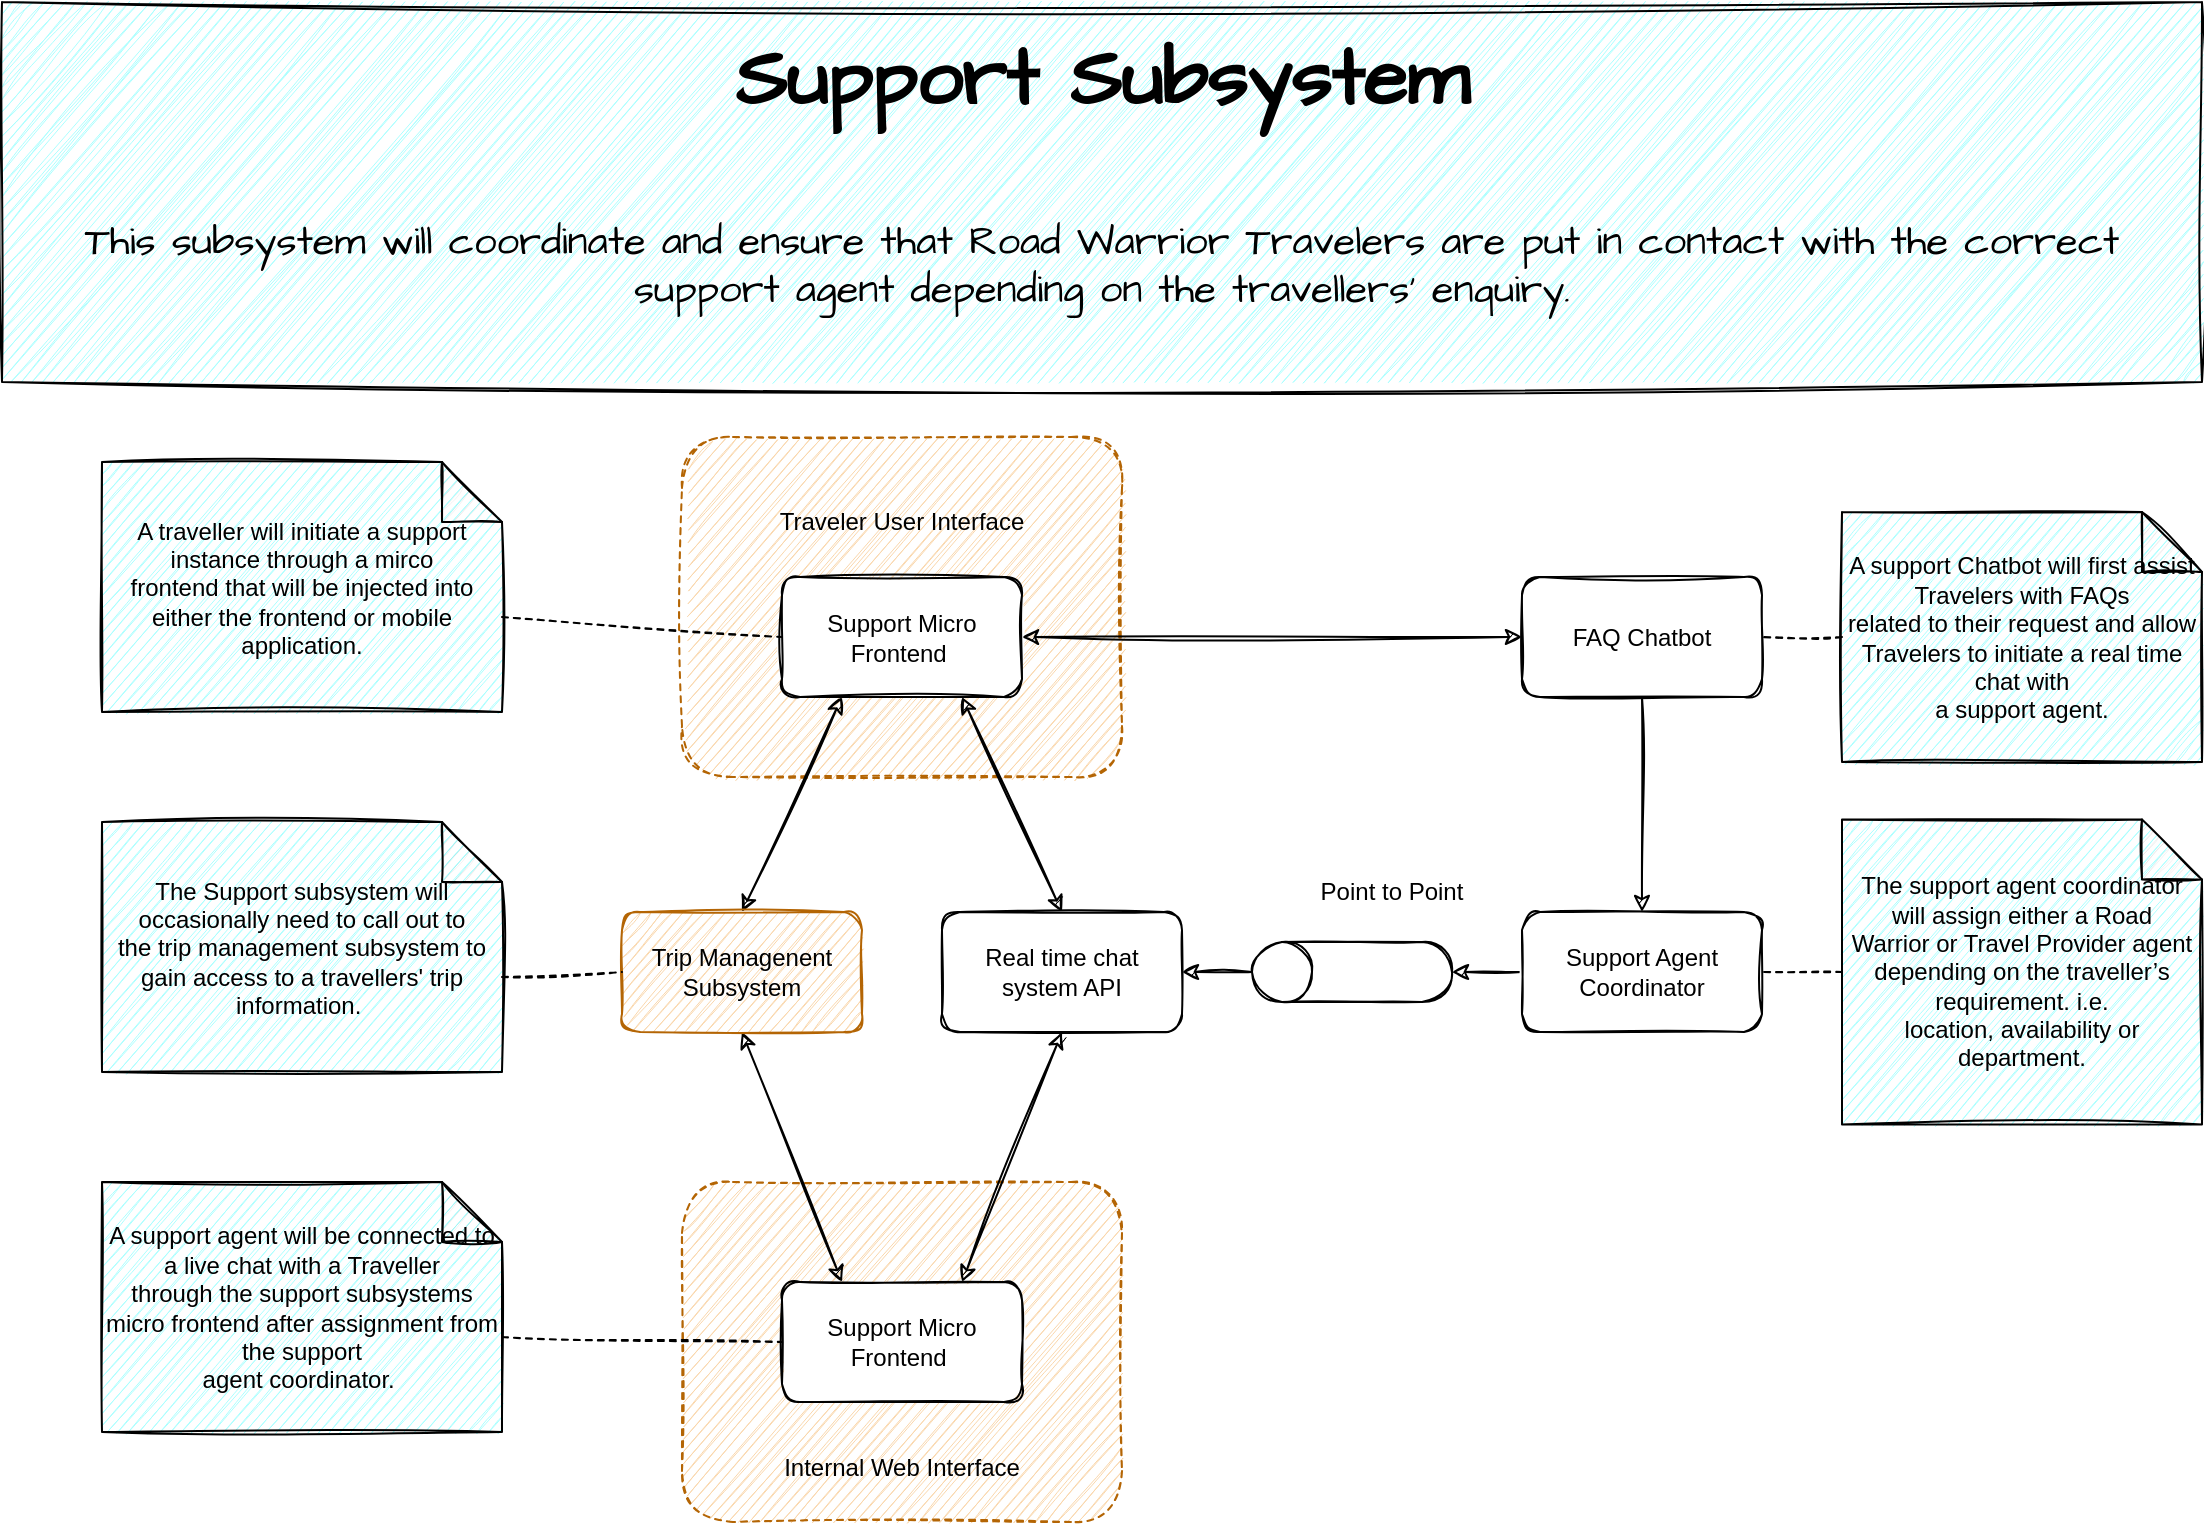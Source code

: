 <mxfile version="21.6.8" type="device">
  <diagram name="Page-1" id="iaMmfLkFWlHhySMgeEFM">
    <mxGraphModel dx="2307" dy="877" grid="1" gridSize="10" guides="1" tooltips="1" connect="1" arrows="1" fold="1" page="1" pageScale="1" pageWidth="827" pageHeight="1169" math="0" shadow="0">
      <root>
        <mxCell id="0" />
        <mxCell id="1" parent="0" />
        <mxCell id="H59ljtGWUlVFBmVZXc05-3" value="&lt;font style=&quot;font-size: 40px;&quot;&gt;&lt;b&gt;Support Subsystem&lt;/b&gt;&lt;br&gt;&lt;/font&gt;&lt;br&gt;&lt;p class=&quot;MsoNormal&quot;&gt;This subsystem will coordinate and ensure that Road Warrior Travelers are put in contact with the correct support agent depending on the travellers’ enquiry.&lt;/p&gt;" style="rounded=0;whiteSpace=wrap;html=1;hachureGap=4;jiggle=2;curveFitting=1;fontFamily=Architects Daughter;fontSource=https%3A%2F%2Ffonts.googleapis.com%2Fcss%3Ffamily%3DArchitects%2BDaughter;fontSize=20;fillColor=#ABFFFF;sketch=1;" parent="1" vertex="1">
          <mxGeometry x="-810" y="100" width="1100" height="190" as="geometry" />
        </mxCell>
        <mxCell id="H59ljtGWUlVFBmVZXc05-5" value="Real time chat system API" style="rounded=1;whiteSpace=wrap;html=1;labelBackgroundColor=none;sketch=1;fillColor=#FFFFFF;" parent="1" vertex="1">
          <mxGeometry x="-340" y="555" width="120" height="60" as="geometry" />
        </mxCell>
        <mxCell id="H59ljtGWUlVFBmVZXc05-7" value="Traveler User Interface&lt;br&gt;&lt;br&gt;&lt;br&gt;&lt;br&gt;&lt;br&gt;&lt;br&gt;&lt;br&gt;" style="rounded=1;whiteSpace=wrap;html=1;labelBackgroundColor=none;sketch=1;fillColor=#fad7ac;dashed=1;strokeColor=#b46504;" parent="1" vertex="1">
          <mxGeometry x="-470" y="317.5" width="220" height="170" as="geometry" />
        </mxCell>
        <mxCell id="H59ljtGWUlVFBmVZXc05-24" style="rounded=0;sketch=1;orthogonalLoop=1;jettySize=auto;html=1;exitX=0.5;exitY=0;exitDx=0;exitDy=0;entryX=0.75;entryY=1;entryDx=0;entryDy=0;startArrow=classic;startFill=1;endArrow=classic;endFill=1;" parent="1" source="H59ljtGWUlVFBmVZXc05-5" target="H59ljtGWUlVFBmVZXc05-6" edge="1">
          <mxGeometry relative="1" as="geometry" />
        </mxCell>
        <mxCell id="H59ljtGWUlVFBmVZXc05-45" style="edgeStyle=none;rounded=0;sketch=1;orthogonalLoop=1;jettySize=auto;html=1;exitX=0.25;exitY=1;exitDx=0;exitDy=0;entryX=0.5;entryY=0;entryDx=0;entryDy=0;startArrow=classic;startFill=1;endArrow=classic;endFill=1;" parent="1" source="H59ljtGWUlVFBmVZXc05-6" target="H59ljtGWUlVFBmVZXc05-42" edge="1">
          <mxGeometry relative="1" as="geometry" />
        </mxCell>
        <mxCell id="H59ljtGWUlVFBmVZXc05-6" value="Support Micro Frontend&amp;nbsp;" style="rounded=1;whiteSpace=wrap;html=1;labelBackgroundColor=none;sketch=1;" parent="1" vertex="1">
          <mxGeometry x="-420" y="387.5" width="120" height="60" as="geometry" />
        </mxCell>
        <mxCell id="H59ljtGWUlVFBmVZXc05-9" style="edgeStyle=orthogonalEdgeStyle;rounded=0;sketch=1;orthogonalLoop=1;jettySize=auto;html=1;exitX=1;exitY=0.5;exitDx=0;exitDy=0;entryX=0;entryY=0.5;entryDx=0;entryDy=0;startArrow=classic;startFill=1;" parent="1" source="H59ljtGWUlVFBmVZXc05-6" target="H59ljtGWUlVFBmVZXc05-35" edge="1">
          <mxGeometry relative="1" as="geometry">
            <mxPoint x="-120" y="530" as="sourcePoint" />
            <mxPoint x="-130" y="440" as="targetPoint" />
          </mxGeometry>
        </mxCell>
        <mxCell id="H59ljtGWUlVFBmVZXc05-26" style="edgeStyle=orthogonalEdgeStyle;rounded=0;sketch=1;orthogonalLoop=1;jettySize=auto;html=1;exitX=0;exitY=0.5;exitDx=0;exitDy=0;entryX=0.5;entryY=1;entryDx=0;entryDy=0;entryPerimeter=0;startArrow=none;startFill=0;endArrow=classic;endFill=1;" parent="1" source="H59ljtGWUlVFBmVZXc05-10" target="H59ljtGWUlVFBmVZXc05-25" edge="1">
          <mxGeometry relative="1" as="geometry" />
        </mxCell>
        <mxCell id="H59ljtGWUlVFBmVZXc05-10" value="Support Agent Coordinator" style="rounded=1;whiteSpace=wrap;html=1;labelBackgroundColor=none;sketch=1;fillColor=#FFFFFF;" parent="1" vertex="1">
          <mxGeometry x="-50" y="555" width="120" height="60" as="geometry" />
        </mxCell>
        <mxCell id="H59ljtGWUlVFBmVZXc05-15" style="rounded=0;sketch=1;orthogonalLoop=1;jettySize=auto;html=1;exitX=0;exitY=0;exitDx=200;exitDy=77.5;exitPerimeter=0;entryX=0;entryY=0.5;entryDx=0;entryDy=0;dashed=1;endArrow=none;endFill=0;" parent="1" source="H59ljtGWUlVFBmVZXc05-14" target="H59ljtGWUlVFBmVZXc05-6" edge="1">
          <mxGeometry relative="1" as="geometry">
            <mxPoint x="-542.5" y="350.0" as="sourcePoint" />
          </mxGeometry>
        </mxCell>
        <mxCell id="H59ljtGWUlVFBmVZXc05-14" value="&lt;p class=&quot;MsoNormal&quot;&gt;A traveller will initiate a support instance through a mirco&lt;br/&gt;frontend that will be injected into either the frontend or mobile application.&lt;/p&gt;" style="shape=note;whiteSpace=wrap;html=1;backgroundOutline=1;darkOpacity=0.05;labelBackgroundColor=none;sketch=1;fillColor=#ABFFFF;" parent="1" vertex="1">
          <mxGeometry x="-760" y="330" width="200" height="125" as="geometry" />
        </mxCell>
        <mxCell id="H59ljtGWUlVFBmVZXc05-17" style="edgeStyle=none;rounded=0;sketch=1;orthogonalLoop=1;jettySize=auto;html=1;exitX=0;exitY=0.5;exitDx=0;exitDy=0;exitPerimeter=0;entryX=1;entryY=0.5;entryDx=0;entryDy=0;dashed=1;endArrow=none;endFill=0;" parent="1" source="H59ljtGWUlVFBmVZXc05-16" target="H59ljtGWUlVFBmVZXc05-10" edge="1">
          <mxGeometry relative="1" as="geometry" />
        </mxCell>
        <mxCell id="H59ljtGWUlVFBmVZXc05-16" value="&lt;p class=&quot;MsoNormal&quot;&gt;The support agent coordinator will assign either a Road&lt;br/&gt;Warrior or Travel Provider agent depending on the traveller’s requirement. i.e.&lt;br/&gt;location, availability or department.&lt;/p&gt;" style="shape=note;whiteSpace=wrap;html=1;backgroundOutline=1;darkOpacity=0.05;labelBackgroundColor=none;sketch=1;fillColor=#ABFFFF;" parent="1" vertex="1">
          <mxGeometry x="110" y="508.75" width="180" height="152.5" as="geometry" />
        </mxCell>
        <mxCell id="H59ljtGWUlVFBmVZXc05-18" value="&lt;br&gt;&lt;br&gt;&lt;br&gt;&lt;br&gt;&lt;br&gt;&lt;br&gt;&lt;br&gt;&lt;br&gt;Internal Web Interface" style="rounded=1;whiteSpace=wrap;html=1;labelBackgroundColor=none;sketch=1;fillColor=#fad7ac;dashed=1;strokeColor=#b46504;" parent="1" vertex="1">
          <mxGeometry x="-470" y="690" width="220" height="170" as="geometry" />
        </mxCell>
        <mxCell id="H59ljtGWUlVFBmVZXc05-23" style="rounded=0;sketch=1;orthogonalLoop=1;jettySize=auto;html=1;exitX=0.75;exitY=0;exitDx=0;exitDy=0;entryX=0.5;entryY=1;entryDx=0;entryDy=0;startArrow=classic;startFill=1;endArrow=classic;endFill=1;" parent="1" source="H59ljtGWUlVFBmVZXc05-19" target="H59ljtGWUlVFBmVZXc05-5" edge="1">
          <mxGeometry relative="1" as="geometry" />
        </mxCell>
        <mxCell id="H59ljtGWUlVFBmVZXc05-44" style="rounded=0;sketch=1;orthogonalLoop=1;jettySize=auto;html=1;exitX=0.25;exitY=0;exitDx=0;exitDy=0;entryX=0.5;entryY=1;entryDx=0;entryDy=0;startArrow=classic;startFill=1;endArrow=classic;endFill=1;" parent="1" source="H59ljtGWUlVFBmVZXc05-19" target="H59ljtGWUlVFBmVZXc05-42" edge="1">
          <mxGeometry relative="1" as="geometry" />
        </mxCell>
        <mxCell id="H59ljtGWUlVFBmVZXc05-19" value="Support Micro Frontend&amp;nbsp;" style="rounded=1;whiteSpace=wrap;html=1;labelBackgroundColor=none;sketch=1;" parent="1" vertex="1">
          <mxGeometry x="-420" y="740" width="120" height="60" as="geometry" />
        </mxCell>
        <mxCell id="H59ljtGWUlVFBmVZXc05-27" style="edgeStyle=orthogonalEdgeStyle;rounded=0;sketch=1;orthogonalLoop=1;jettySize=auto;html=1;exitX=0.5;exitY=0;exitDx=0;exitDy=0;exitPerimeter=0;entryX=1;entryY=0.5;entryDx=0;entryDy=0;startArrow=none;startFill=0;endArrow=classic;endFill=1;" parent="1" source="H59ljtGWUlVFBmVZXc05-25" target="H59ljtGWUlVFBmVZXc05-5" edge="1">
          <mxGeometry relative="1" as="geometry" />
        </mxCell>
        <mxCell id="H59ljtGWUlVFBmVZXc05-25" value="" style="shape=cylinder3;whiteSpace=wrap;html=1;boundedLbl=1;backgroundOutline=1;size=15;labelBackgroundColor=none;sketch=1;fillColor=#FFFFFF;rotation=-90;" parent="1" vertex="1">
          <mxGeometry x="-150" y="535" width="30" height="100" as="geometry" />
        </mxCell>
        <mxCell id="H59ljtGWUlVFBmVZXc05-33" value="Point to Point" style="text;html=1;strokeColor=none;fillColor=none;align=center;verticalAlign=middle;whiteSpace=wrap;rounded=0;labelBackgroundColor=none;sketch=1;" parent="1" vertex="1">
          <mxGeometry x="-155" y="530" width="80" height="30" as="geometry" />
        </mxCell>
        <mxCell id="H59ljtGWUlVFBmVZXc05-38" style="edgeStyle=orthogonalEdgeStyle;rounded=0;sketch=1;orthogonalLoop=1;jettySize=auto;html=1;exitX=0.5;exitY=1;exitDx=0;exitDy=0;entryX=0.5;entryY=0;entryDx=0;entryDy=0;startArrow=none;startFill=0;endArrow=classic;endFill=1;" parent="1" source="H59ljtGWUlVFBmVZXc05-35" target="H59ljtGWUlVFBmVZXc05-10" edge="1">
          <mxGeometry relative="1" as="geometry" />
        </mxCell>
        <mxCell id="H59ljtGWUlVFBmVZXc05-35" value="FAQ Chatbot" style="rounded=1;whiteSpace=wrap;html=1;labelBackgroundColor=none;sketch=1;fillColor=#FFFFFF;" parent="1" vertex="1">
          <mxGeometry x="-50" y="387.5" width="120" height="60" as="geometry" />
        </mxCell>
        <mxCell id="H59ljtGWUlVFBmVZXc05-39" value="&lt;p class=&quot;MsoNormal&quot;&gt;A support Chatbot will first assist Travelers with FAQs&lt;br/&gt;related to their request and allow Travelers to initiate a real time chat with&lt;br/&gt;a support agent.&lt;/p&gt;" style="shape=note;whiteSpace=wrap;html=1;backgroundOutline=1;darkOpacity=0.05;labelBackgroundColor=none;sketch=1;fillColor=#ABFFFF;" parent="1" vertex="1">
          <mxGeometry x="110" y="355" width="180" height="125" as="geometry" />
        </mxCell>
        <mxCell id="H59ljtGWUlVFBmVZXc05-40" style="edgeStyle=none;rounded=0;sketch=1;orthogonalLoop=1;jettySize=auto;html=1;exitX=0;exitY=0.5;exitDx=0;exitDy=0;exitPerimeter=0;entryX=1;entryY=0.5;entryDx=0;entryDy=0;dashed=1;endArrow=none;endFill=0;" parent="1" source="H59ljtGWUlVFBmVZXc05-39" target="H59ljtGWUlVFBmVZXc05-35" edge="1">
          <mxGeometry relative="1" as="geometry">
            <mxPoint x="227.5" y="592.5" as="sourcePoint" />
            <mxPoint x="120" y="590.0" as="targetPoint" />
          </mxGeometry>
        </mxCell>
        <mxCell id="H59ljtGWUlVFBmVZXc05-42" value="Trip Managenent Subsystem" style="rounded=1;whiteSpace=wrap;html=1;labelBackgroundColor=none;sketch=1;fillColor=#fad7ac;strokeColor=#b46504;" parent="1" vertex="1">
          <mxGeometry x="-500" y="555" width="120" height="60" as="geometry" />
        </mxCell>
        <mxCell id="H59ljtGWUlVFBmVZXc05-48" style="edgeStyle=none;rounded=0;sketch=1;orthogonalLoop=1;jettySize=auto;html=1;exitX=0;exitY=0;exitDx=200;exitDy=77.5;exitPerimeter=0;entryX=0;entryY=0.5;entryDx=0;entryDy=0;startArrow=none;startFill=0;endArrow=none;endFill=0;dashed=1;" parent="1" source="H59ljtGWUlVFBmVZXc05-47" target="H59ljtGWUlVFBmVZXc05-42" edge="1">
          <mxGeometry relative="1" as="geometry" />
        </mxCell>
        <mxCell id="H59ljtGWUlVFBmVZXc05-47" value="&lt;p class=&quot;MsoNormal&quot;&gt;The Support subsystem will occasionally need to call out to&lt;br/&gt;the trip management subsystem to gain access to a travellers&#39; trip information.&amp;nbsp;&lt;/p&gt;" style="shape=note;whiteSpace=wrap;html=1;backgroundOutline=1;darkOpacity=0.05;labelBackgroundColor=none;sketch=1;fillColor=#ABFFFF;" parent="1" vertex="1">
          <mxGeometry x="-760" y="510" width="200" height="125" as="geometry" />
        </mxCell>
        <mxCell id="H59ljtGWUlVFBmVZXc05-50" style="edgeStyle=none;rounded=0;sketch=1;orthogonalLoop=1;jettySize=auto;html=1;exitX=0;exitY=0;exitDx=200;exitDy=77.5;exitPerimeter=0;entryX=0;entryY=0.5;entryDx=0;entryDy=0;dashed=1;startArrow=none;startFill=0;endArrow=none;endFill=0;" parent="1" source="H59ljtGWUlVFBmVZXc05-49" target="H59ljtGWUlVFBmVZXc05-19" edge="1">
          <mxGeometry relative="1" as="geometry" />
        </mxCell>
        <mxCell id="H59ljtGWUlVFBmVZXc05-49" value="&lt;p class=&quot;MsoNormal&quot;&gt;A support agent will be connected to a live chat with a Traveller&lt;br/&gt;through the support subsystems micro frontend after assignment from the support&lt;br/&gt;agent coordinator.&amp;nbsp;&lt;/p&gt;" style="shape=note;whiteSpace=wrap;html=1;backgroundOutline=1;darkOpacity=0.05;labelBackgroundColor=none;sketch=1;fillColor=#ABFFFF;" parent="1" vertex="1">
          <mxGeometry x="-760" y="690" width="200" height="125" as="geometry" />
        </mxCell>
      </root>
    </mxGraphModel>
  </diagram>
</mxfile>
